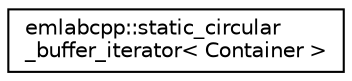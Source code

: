 digraph "Graphical Class Hierarchy"
{
 // LATEX_PDF_SIZE
  edge [fontname="Helvetica",fontsize="10",labelfontname="Helvetica",labelfontsize="10"];
  node [fontname="Helvetica",fontsize="10",shape=record];
  rankdir="LR";
  Node0 [label="emlabcpp::static_circular\l_buffer_iterator\< Container \>",height=0.2,width=0.4,color="black", fillcolor="white", style="filled",URL="$classemlabcpp_1_1static__circular__buffer__iterator.html",tooltip=" "];
}
